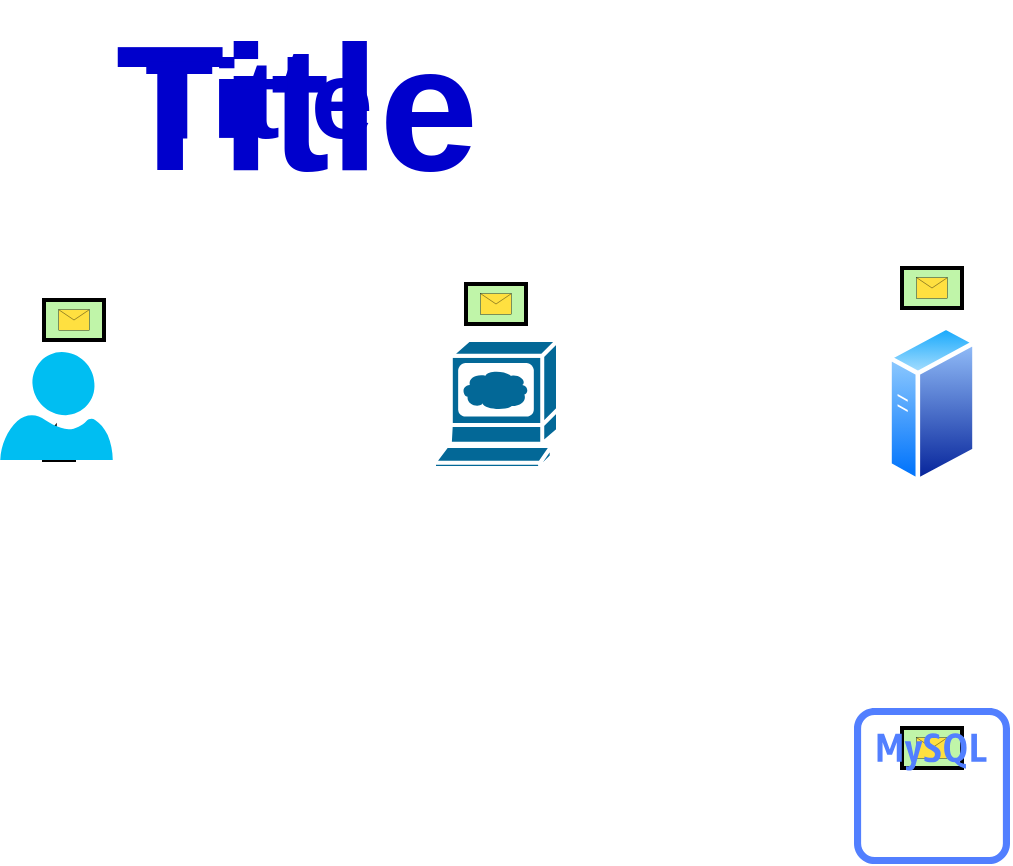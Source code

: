 <mxfile>
    <diagram id="4_xAO81MvXytq20LTa4a" name="Page-1">
        <mxGraphModel dx="1046" dy="515" grid="1" gridSize="10" guides="1" tooltips="1" connect="1" arrows="1" fold="1" page="1" pageScale="1" pageWidth="827" pageHeight="1169" math="0" shadow="0">
            <root>
                <mxCell id="0"/>
                <mxCell id="1" parent="0"/>
                <object label="&lt;font style=&quot;font-size: 89px&quot; color=&quot;#0000cc&quot;&gt;Title&lt;/font&gt;" keyframe-id="2" motion-id="dn-title1" id="23">
                    <mxCell style="text;strokeColor=none;html=1;fontSize=24;fontStyle=1;verticalAlign=middle;align=center;fillColor=#2a2a2a;opacity=0;" vertex="1" parent="1">
                        <mxGeometry x="146" y="10" width="230" height="100" as="geometry"/>
                    </mxCell>
                </object>
                <object label="&lt;font style=&quot;font-size: 56px&quot; color=&quot;#0000cc&quot;&gt;Title&lt;/font&gt;" keyframe-id="1" motion-id="dn-title1" id="24">
                    <mxCell style="text;strokeColor=none;html=1;fontSize=24;fontStyle=1;verticalAlign=middle;align=center;fillColor=#2a2a2a;opacity=0;" vertex="1" parent="1">
                        <mxGeometry x="150" y="20" width="184" height="70" as="geometry"/>
                    </mxCell>
                </object>
                <object label="" motion-id="dn-message" keyframe-id="1" id="10">
                    <mxCell style="strokeWidth=2;outlineConnect=0;dashed=0;align=center;fontSize=8;fillColor=#c0f5a9;verticalLabelPosition=bottom;verticalAlign=top;shape=mxgraph.eip.envelope_wrapper;" parent="1" vertex="1">
                        <mxGeometry x="135" y="222" width="15" height="14" as="geometry"/>
                    </mxCell>
                </object>
                <object label="" motion-id="dn-message" keyframe-id="9" id="17">
                    <mxCell style="strokeWidth=2;outlineConnect=0;dashed=0;align=center;fontSize=8;fillColor=#c0f5a9;verticalLabelPosition=bottom;verticalAlign=top;shape=mxgraph.eip.envelope_wrapper;" parent="1" vertex="1">
                        <mxGeometry x="135" y="226" width="12.5" height="10" as="geometry"/>
                    </mxCell>
                </object>
                <object label="" motion-id="dn-message" keyframe-id="5" id="13">
                    <mxCell style="strokeWidth=2;outlineConnect=0;dashed=0;align=center;fontSize=8;fillColor=#c0f5a9;verticalLabelPosition=bottom;verticalAlign=top;shape=mxgraph.eip.envelope_wrapper;" parent="1" vertex="1">
                        <mxGeometry x="564" y="370" width="30" height="20" as="geometry"/>
                    </mxCell>
                </object>
                <mxCell id="5" value="" style="outlineConnect=0;fontColor=#232F3E;gradientColor=none;fillColor=#527FFF;strokeColor=none;dashed=0;verticalLabelPosition=bottom;verticalAlign=top;align=center;html=1;fontSize=12;fontStyle=0;aspect=fixed;pointerEvents=1;shape=mxgraph.aws4.rds_mysql_instance_alt;" parent="1" vertex="1">
                    <mxGeometry x="540" y="360" width="78" height="78" as="geometry"/>
                </mxCell>
                <mxCell id="21" style="edgeStyle=none;html=1;exitX=0.5;exitY=0;exitDx=0;exitDy=0;exitPerimeter=0;entryX=0;entryY=0.5;entryDx=0;entryDy=0;entryPerimeter=0;" parent="1" source="10" target="17" edge="1">
                    <mxGeometry relative="1" as="geometry"/>
                </mxCell>
                <mxCell id="2" value="" style="aspect=fixed;perimeter=ellipsePerimeter;html=1;align=center;shadow=0;dashed=0;spacingTop=3;image;image=img/lib/active_directory/generic_server.svg;" parent="1" vertex="1">
                    <mxGeometry x="556.6" y="168" width="44.8" height="80" as="geometry"/>
                </mxCell>
                <mxCell id="3" value="" style="shape=mxgraph.cisco.computers_and_peripherals.web_browser;html=1;pointerEvents=1;dashed=0;fillColor=#036897;strokeColor=#ffffff;strokeWidth=2;verticalLabelPosition=bottom;verticalAlign=top;align=center;outlineConnect=0;" parent="1" vertex="1">
                    <mxGeometry x="330" y="176" width="62" height="64" as="geometry"/>
                </mxCell>
                <object label="" motion-id="dn-message" keyframe-id="2" id="8">
                    <mxCell style="strokeWidth=2;outlineConnect=0;dashed=0;align=center;fontSize=8;fillColor=#c0f5a9;verticalLabelPosition=bottom;verticalAlign=top;shape=mxgraph.eip.envelope_wrapper;" parent="1" vertex="1">
                        <mxGeometry x="135" y="156" width="30" height="20" as="geometry"/>
                    </mxCell>
                </object>
                <object label="" motion-id="dn-message" keyframe-id="3" id="11">
                    <mxCell style="strokeWidth=2;outlineConnect=0;dashed=0;align=center;fontSize=8;fillColor=#c0f5a9;verticalLabelPosition=bottom;verticalAlign=top;shape=mxgraph.eip.envelope_wrapper;" parent="1" vertex="1">
                        <mxGeometry x="346" y="148" width="30" height="20" as="geometry"/>
                    </mxCell>
                </object>
                <object label="" motion-id="dn-message" keyframe-id="4" id="12">
                    <mxCell style="strokeWidth=2;outlineConnect=0;dashed=0;align=center;fontSize=8;fillColor=#c0f5a9;verticalLabelPosition=bottom;verticalAlign=top;shape=mxgraph.eip.envelope_wrapper;" parent="1" vertex="1">
                        <mxGeometry x="564" y="140" width="30" height="20" as="geometry"/>
                    </mxCell>
                </object>
                <object label="" motion-id="dn-message" keyframe-id="6" id="14">
                    <mxCell style="strokeWidth=2;outlineConnect=0;dashed=0;align=center;fontSize=8;fillColor=#c0f5a9;verticalLabelPosition=bottom;verticalAlign=top;shape=mxgraph.eip.envelope_wrapper;" parent="1" vertex="1">
                        <mxGeometry x="564" y="140" width="30" height="20" as="geometry"/>
                    </mxCell>
                </object>
                <object label="" motion-id="dn-message" keyframe-id="7" id="15">
                    <mxCell style="strokeWidth=2;outlineConnect=0;dashed=0;align=center;fontSize=8;fillColor=#c0f5a9;verticalLabelPosition=bottom;verticalAlign=top;shape=mxgraph.eip.envelope_wrapper;" parent="1" vertex="1">
                        <mxGeometry x="346" y="148" width="30" height="20" as="geometry"/>
                    </mxCell>
                </object>
                <object label="" motion-id="dn-message" keyframe-id="8" id="16">
                    <mxCell style="strokeWidth=2;outlineConnect=0;dashed=0;align=center;fontSize=8;fillColor=#c0f5a9;verticalLabelPosition=bottom;verticalAlign=top;shape=mxgraph.eip.envelope_wrapper;" parent="1" vertex="1">
                        <mxGeometry x="135" y="156" width="30" height="20" as="geometry"/>
                    </mxCell>
                </object>
                <mxCell id="19" style="edgeStyle=none;html=1;exitX=0.5;exitY=0;exitDx=0;exitDy=0;exitPerimeter=0;entryX=0;entryY=0.25;entryDx=0;entryDy=0;entryPerimeter=0;" parent="1" source="10" target="10" edge="1">
                    <mxGeometry relative="1" as="geometry"/>
                </mxCell>
                <mxCell id="4" value="" style="verticalLabelPosition=bottom;html=1;verticalAlign=top;align=center;strokeColor=none;fillColor=#00BEF2;shape=mxgraph.azure.user;" parent="1" vertex="1">
                    <mxGeometry x="113.13" y="182" width="56.25" height="54" as="geometry"/>
                </mxCell>
            </root>
        </mxGraphModel>
    </diagram>
</mxfile>